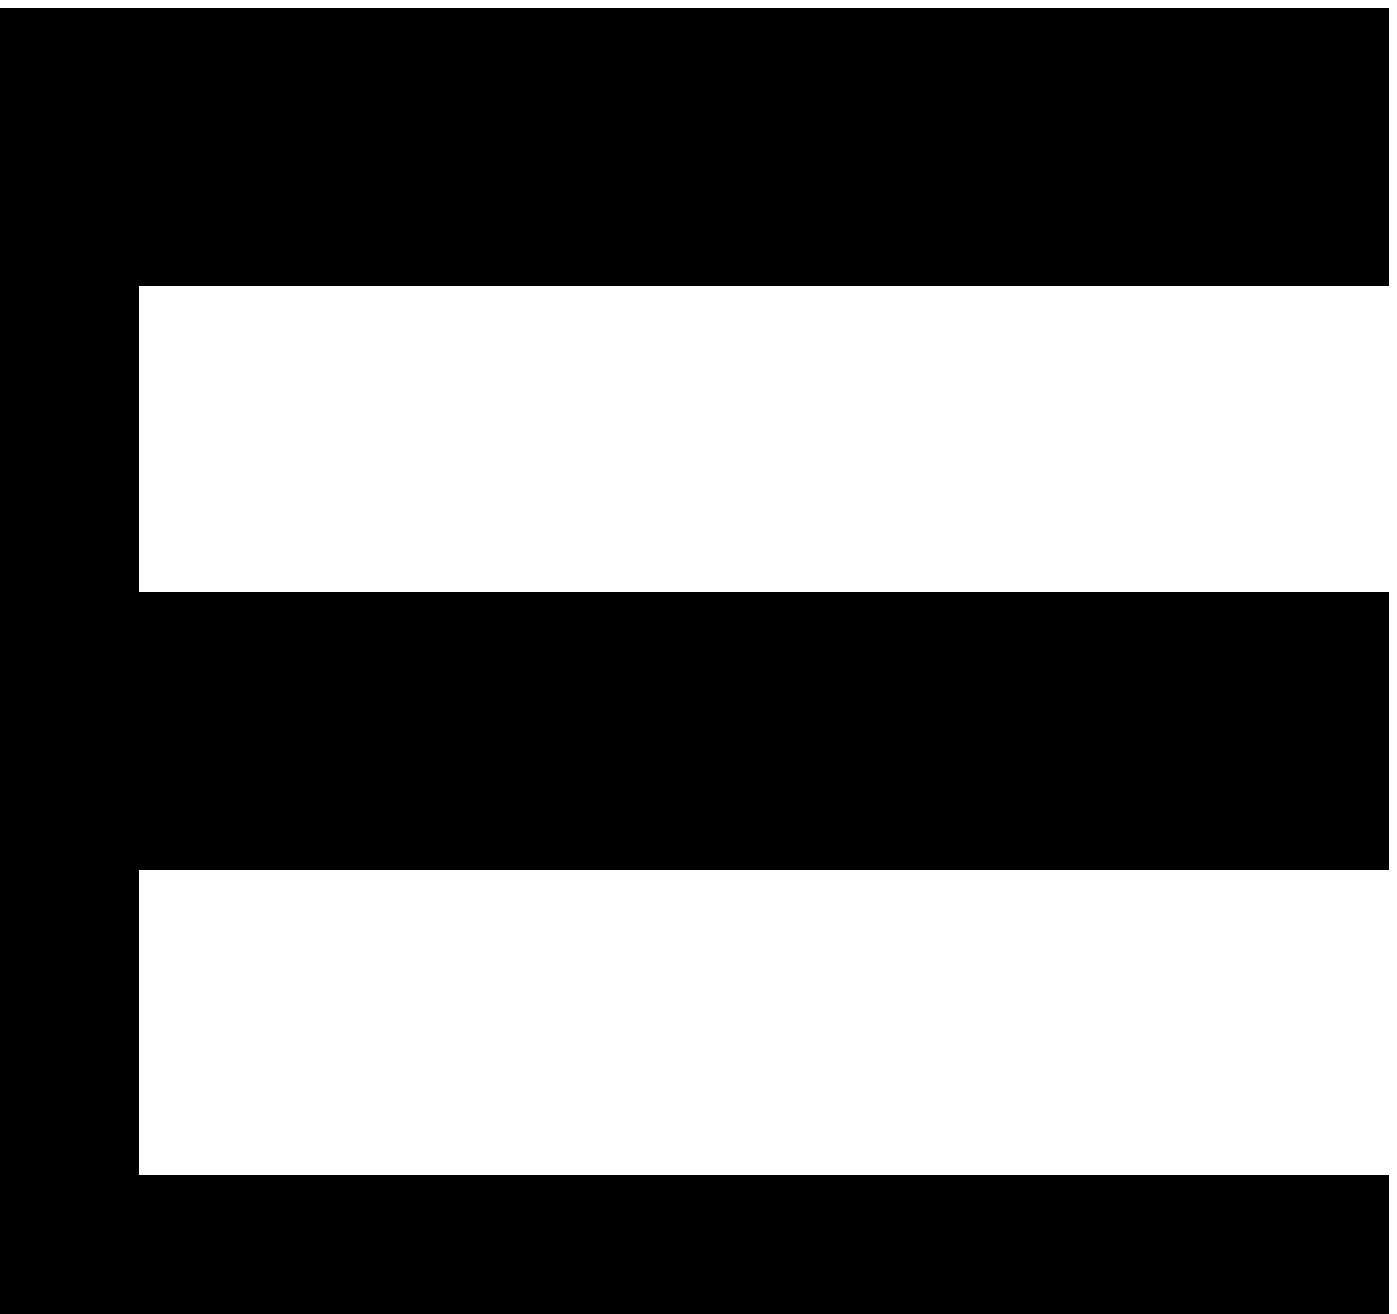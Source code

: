 prologues:=3;
beginfig(30)
defaultscale:=200;
u:=20;
xu:=u; % unité de taille de base, à faire varier pour la chasse
yu:=u; % unité de taille de base, à faire varier pour la chasse
ybaseline:=0; % ligne de base
ycapheight:=21u; % hauteur totale
xwidth = 25u;
xpen:=5u; % graisse x
ypen:=5u; % graisse y

yleg:=ybaseline+ypen/2; % ligne de base du tracé horizontal
yarm:=ycapheight-ypen/2; % hauteur du tracé haut horizontal
ybaselineround:=yleg-ypen/2; % ligne de base avec débordement
ycapheightround:=yarm+ypen/2; % hauteur du tracé avec débordement
ybaselinegouache:=ybaseline-ypen/2; % dépassement en-dessous mbaseline pour être gouaché
ycapheighgouache:=ycapheight+ypen/2; % dépassement au-dessus mcapheight pour être gouaché

xleftside:=0; % bord gauche
xrightside:=xwidth; % bord droit
xleftstem:=xleftside+xpen; % bord gauche du tracé vertical
xrightstem:=xrightside-xpen; % bord droit du tracé vertical
xleftround:=xleftstem-xpen; % bord gauche du tracé rond
xrightround:=mrightstem+xpen; % bord droit du tracé rond

xcenter:=xwidth/2; % ligne centre x
ycenter:=ycapheight/2; % ligne centre y
yupbar:=ycenter+ypen; % tracé centre x compensé haut
ylowbar:=ycenter-ypen; % tracé centre x compensé bas
xupbowl:=xrightround-xpen/2; % ligne centre y de l'arrondi haut
xlowbowl:=xrightround; % ligne centre y de l'arrondi bas
yupbowl:=ycapheight-((ycapheight-ybar)/2); % ligne centre x de l'arrondi haut
ylowbowl:=ybaseline+(ybar/2); % ligne centre x de l'arrondi bas
pickup pencircle yscaled xpen xscaled ypen;
linejoin:=mitered;
x1:=x5:=x6:=xrightside;
x2:=x3:=x4:=xleftside;
y1:=y2:=ybaseline;
y4:=y5:=ycapheight;
y3:=y6:=ycenter;
cutdraw z1 -- z2 -- z4 -- z5;
cutdraw z3 -- z6;
endfig
end
